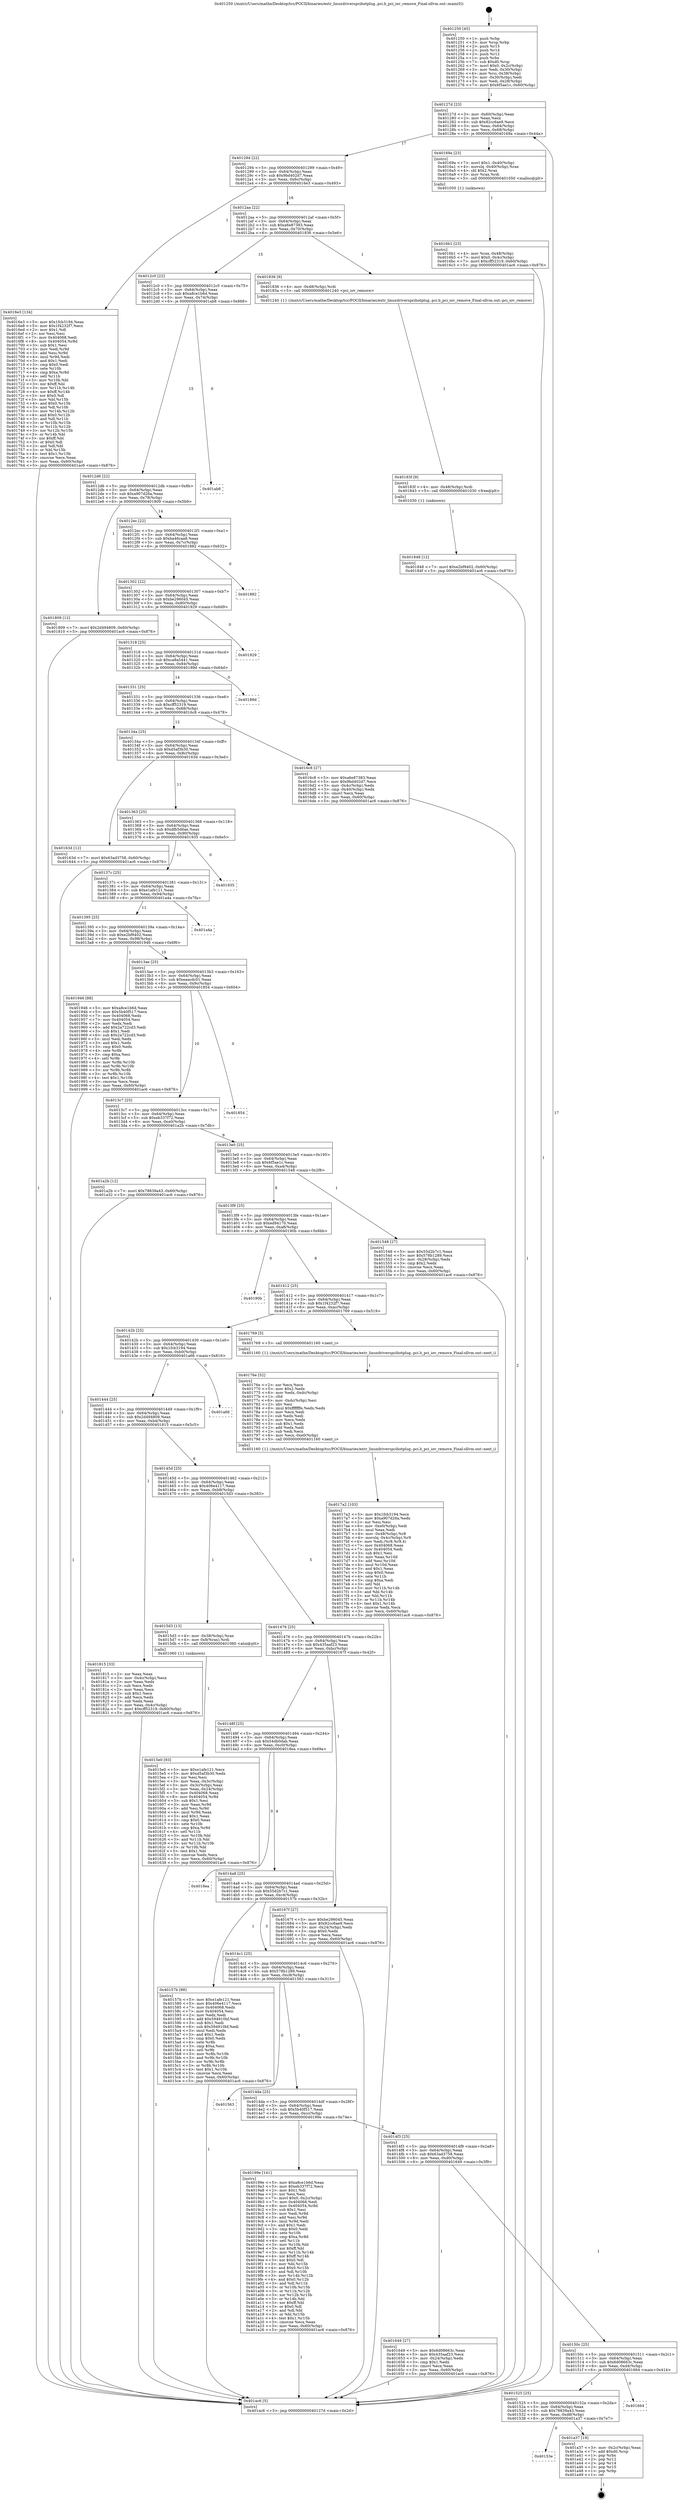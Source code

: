 digraph "0x401250" {
  label = "0x401250 (/mnt/c/Users/mathe/Desktop/tcc/POCII/binaries/extr_linuxdriverspcihotplug..pci.h_pci_iov_remove_Final-ollvm.out::main(0))"
  labelloc = "t"
  node[shape=record]

  Entry [label="",width=0.3,height=0.3,shape=circle,fillcolor=black,style=filled]
  "0x40127d" [label="{
     0x40127d [23]\l
     | [instrs]\l
     &nbsp;&nbsp;0x40127d \<+3\>: mov -0x60(%rbp),%eax\l
     &nbsp;&nbsp;0x401280 \<+2\>: mov %eax,%ecx\l
     &nbsp;&nbsp;0x401282 \<+6\>: sub $0x82cc6ae9,%ecx\l
     &nbsp;&nbsp;0x401288 \<+3\>: mov %eax,-0x64(%rbp)\l
     &nbsp;&nbsp;0x40128b \<+3\>: mov %ecx,-0x68(%rbp)\l
     &nbsp;&nbsp;0x40128e \<+6\>: je 000000000040169a \<main+0x44a\>\l
  }"]
  "0x40169a" [label="{
     0x40169a [23]\l
     | [instrs]\l
     &nbsp;&nbsp;0x40169a \<+7\>: movl $0x1,-0x40(%rbp)\l
     &nbsp;&nbsp;0x4016a1 \<+4\>: movslq -0x40(%rbp),%rax\l
     &nbsp;&nbsp;0x4016a5 \<+4\>: shl $0x2,%rax\l
     &nbsp;&nbsp;0x4016a9 \<+3\>: mov %rax,%rdi\l
     &nbsp;&nbsp;0x4016ac \<+5\>: call 0000000000401050 \<malloc@plt\>\l
     | [calls]\l
     &nbsp;&nbsp;0x401050 \{1\} (unknown)\l
  }"]
  "0x401294" [label="{
     0x401294 [22]\l
     | [instrs]\l
     &nbsp;&nbsp;0x401294 \<+5\>: jmp 0000000000401299 \<main+0x49\>\l
     &nbsp;&nbsp;0x401299 \<+3\>: mov -0x64(%rbp),%eax\l
     &nbsp;&nbsp;0x40129c \<+5\>: sub $0x9bd402d7,%eax\l
     &nbsp;&nbsp;0x4012a1 \<+3\>: mov %eax,-0x6c(%rbp)\l
     &nbsp;&nbsp;0x4012a4 \<+6\>: je 00000000004016e3 \<main+0x493\>\l
  }"]
  Exit [label="",width=0.3,height=0.3,shape=circle,fillcolor=black,style=filled,peripheries=2]
  "0x4016e3" [label="{
     0x4016e3 [134]\l
     | [instrs]\l
     &nbsp;&nbsp;0x4016e3 \<+5\>: mov $0x1fcb3194,%eax\l
     &nbsp;&nbsp;0x4016e8 \<+5\>: mov $0x1f4232f7,%ecx\l
     &nbsp;&nbsp;0x4016ed \<+2\>: mov $0x1,%dl\l
     &nbsp;&nbsp;0x4016ef \<+2\>: xor %esi,%esi\l
     &nbsp;&nbsp;0x4016f1 \<+7\>: mov 0x404068,%edi\l
     &nbsp;&nbsp;0x4016f8 \<+8\>: mov 0x404054,%r8d\l
     &nbsp;&nbsp;0x401700 \<+3\>: sub $0x1,%esi\l
     &nbsp;&nbsp;0x401703 \<+3\>: mov %edi,%r9d\l
     &nbsp;&nbsp;0x401706 \<+3\>: add %esi,%r9d\l
     &nbsp;&nbsp;0x401709 \<+4\>: imul %r9d,%edi\l
     &nbsp;&nbsp;0x40170d \<+3\>: and $0x1,%edi\l
     &nbsp;&nbsp;0x401710 \<+3\>: cmp $0x0,%edi\l
     &nbsp;&nbsp;0x401713 \<+4\>: sete %r10b\l
     &nbsp;&nbsp;0x401717 \<+4\>: cmp $0xa,%r8d\l
     &nbsp;&nbsp;0x40171b \<+4\>: setl %r11b\l
     &nbsp;&nbsp;0x40171f \<+3\>: mov %r10b,%bl\l
     &nbsp;&nbsp;0x401722 \<+3\>: xor $0xff,%bl\l
     &nbsp;&nbsp;0x401725 \<+3\>: mov %r11b,%r14b\l
     &nbsp;&nbsp;0x401728 \<+4\>: xor $0xff,%r14b\l
     &nbsp;&nbsp;0x40172c \<+3\>: xor $0x0,%dl\l
     &nbsp;&nbsp;0x40172f \<+3\>: mov %bl,%r15b\l
     &nbsp;&nbsp;0x401732 \<+4\>: and $0x0,%r15b\l
     &nbsp;&nbsp;0x401736 \<+3\>: and %dl,%r10b\l
     &nbsp;&nbsp;0x401739 \<+3\>: mov %r14b,%r12b\l
     &nbsp;&nbsp;0x40173c \<+4\>: and $0x0,%r12b\l
     &nbsp;&nbsp;0x401740 \<+3\>: and %dl,%r11b\l
     &nbsp;&nbsp;0x401743 \<+3\>: or %r10b,%r15b\l
     &nbsp;&nbsp;0x401746 \<+3\>: or %r11b,%r12b\l
     &nbsp;&nbsp;0x401749 \<+3\>: xor %r12b,%r15b\l
     &nbsp;&nbsp;0x40174c \<+3\>: or %r14b,%bl\l
     &nbsp;&nbsp;0x40174f \<+3\>: xor $0xff,%bl\l
     &nbsp;&nbsp;0x401752 \<+3\>: or $0x0,%dl\l
     &nbsp;&nbsp;0x401755 \<+2\>: and %dl,%bl\l
     &nbsp;&nbsp;0x401757 \<+3\>: or %bl,%r15b\l
     &nbsp;&nbsp;0x40175a \<+4\>: test $0x1,%r15b\l
     &nbsp;&nbsp;0x40175e \<+3\>: cmovne %ecx,%eax\l
     &nbsp;&nbsp;0x401761 \<+3\>: mov %eax,-0x60(%rbp)\l
     &nbsp;&nbsp;0x401764 \<+5\>: jmp 0000000000401ac6 \<main+0x876\>\l
  }"]
  "0x4012aa" [label="{
     0x4012aa [22]\l
     | [instrs]\l
     &nbsp;&nbsp;0x4012aa \<+5\>: jmp 00000000004012af \<main+0x5f\>\l
     &nbsp;&nbsp;0x4012af \<+3\>: mov -0x64(%rbp),%eax\l
     &nbsp;&nbsp;0x4012b2 \<+5\>: sub $0xa6e87383,%eax\l
     &nbsp;&nbsp;0x4012b7 \<+3\>: mov %eax,-0x70(%rbp)\l
     &nbsp;&nbsp;0x4012ba \<+6\>: je 0000000000401836 \<main+0x5e6\>\l
  }"]
  "0x40153e" [label="{
     0x40153e\l
  }", style=dashed]
  "0x401836" [label="{
     0x401836 [9]\l
     | [instrs]\l
     &nbsp;&nbsp;0x401836 \<+4\>: mov -0x48(%rbp),%rdi\l
     &nbsp;&nbsp;0x40183a \<+5\>: call 0000000000401240 \<pci_iov_remove\>\l
     | [calls]\l
     &nbsp;&nbsp;0x401240 \{1\} (/mnt/c/Users/mathe/Desktop/tcc/POCII/binaries/extr_linuxdriverspcihotplug..pci.h_pci_iov_remove_Final-ollvm.out::pci_iov_remove)\l
  }"]
  "0x4012c0" [label="{
     0x4012c0 [22]\l
     | [instrs]\l
     &nbsp;&nbsp;0x4012c0 \<+5\>: jmp 00000000004012c5 \<main+0x75\>\l
     &nbsp;&nbsp;0x4012c5 \<+3\>: mov -0x64(%rbp),%eax\l
     &nbsp;&nbsp;0x4012c8 \<+5\>: sub $0xa8ce1b6d,%eax\l
     &nbsp;&nbsp;0x4012cd \<+3\>: mov %eax,-0x74(%rbp)\l
     &nbsp;&nbsp;0x4012d0 \<+6\>: je 0000000000401ab8 \<main+0x868\>\l
  }"]
  "0x401a37" [label="{
     0x401a37 [19]\l
     | [instrs]\l
     &nbsp;&nbsp;0x401a37 \<+3\>: mov -0x2c(%rbp),%eax\l
     &nbsp;&nbsp;0x401a3a \<+7\>: add $0xd0,%rsp\l
     &nbsp;&nbsp;0x401a41 \<+1\>: pop %rbx\l
     &nbsp;&nbsp;0x401a42 \<+2\>: pop %r12\l
     &nbsp;&nbsp;0x401a44 \<+2\>: pop %r14\l
     &nbsp;&nbsp;0x401a46 \<+2\>: pop %r15\l
     &nbsp;&nbsp;0x401a48 \<+1\>: pop %rbp\l
     &nbsp;&nbsp;0x401a49 \<+1\>: ret\l
  }"]
  "0x401ab8" [label="{
     0x401ab8\l
  }", style=dashed]
  "0x4012d6" [label="{
     0x4012d6 [22]\l
     | [instrs]\l
     &nbsp;&nbsp;0x4012d6 \<+5\>: jmp 00000000004012db \<main+0x8b\>\l
     &nbsp;&nbsp;0x4012db \<+3\>: mov -0x64(%rbp),%eax\l
     &nbsp;&nbsp;0x4012de \<+5\>: sub $0xa907d26a,%eax\l
     &nbsp;&nbsp;0x4012e3 \<+3\>: mov %eax,-0x78(%rbp)\l
     &nbsp;&nbsp;0x4012e6 \<+6\>: je 0000000000401809 \<main+0x5b9\>\l
  }"]
  "0x401525" [label="{
     0x401525 [25]\l
     | [instrs]\l
     &nbsp;&nbsp;0x401525 \<+5\>: jmp 000000000040152a \<main+0x2da\>\l
     &nbsp;&nbsp;0x40152a \<+3\>: mov -0x64(%rbp),%eax\l
     &nbsp;&nbsp;0x40152d \<+5\>: sub $0x78839a43,%eax\l
     &nbsp;&nbsp;0x401532 \<+6\>: mov %eax,-0xd8(%rbp)\l
     &nbsp;&nbsp;0x401538 \<+6\>: je 0000000000401a37 \<main+0x7e7\>\l
  }"]
  "0x401809" [label="{
     0x401809 [12]\l
     | [instrs]\l
     &nbsp;&nbsp;0x401809 \<+7\>: movl $0x2d494809,-0x60(%rbp)\l
     &nbsp;&nbsp;0x401810 \<+5\>: jmp 0000000000401ac6 \<main+0x876\>\l
  }"]
  "0x4012ec" [label="{
     0x4012ec [22]\l
     | [instrs]\l
     &nbsp;&nbsp;0x4012ec \<+5\>: jmp 00000000004012f1 \<main+0xa1\>\l
     &nbsp;&nbsp;0x4012f1 \<+3\>: mov -0x64(%rbp),%eax\l
     &nbsp;&nbsp;0x4012f4 \<+5\>: sub $0xba46caa8,%eax\l
     &nbsp;&nbsp;0x4012f9 \<+3\>: mov %eax,-0x7c(%rbp)\l
     &nbsp;&nbsp;0x4012fc \<+6\>: je 0000000000401882 \<main+0x632\>\l
  }"]
  "0x401664" [label="{
     0x401664\l
  }", style=dashed]
  "0x401882" [label="{
     0x401882\l
  }", style=dashed]
  "0x401302" [label="{
     0x401302 [22]\l
     | [instrs]\l
     &nbsp;&nbsp;0x401302 \<+5\>: jmp 0000000000401307 \<main+0xb7\>\l
     &nbsp;&nbsp;0x401307 \<+3\>: mov -0x64(%rbp),%eax\l
     &nbsp;&nbsp;0x40130a \<+5\>: sub $0xbe296045,%eax\l
     &nbsp;&nbsp;0x40130f \<+3\>: mov %eax,-0x80(%rbp)\l
     &nbsp;&nbsp;0x401312 \<+6\>: je 0000000000401929 \<main+0x6d9\>\l
  }"]
  "0x401848" [label="{
     0x401848 [12]\l
     | [instrs]\l
     &nbsp;&nbsp;0x401848 \<+7\>: movl $0xe2bf9402,-0x60(%rbp)\l
     &nbsp;&nbsp;0x40184f \<+5\>: jmp 0000000000401ac6 \<main+0x876\>\l
  }"]
  "0x401929" [label="{
     0x401929\l
  }", style=dashed]
  "0x401318" [label="{
     0x401318 [25]\l
     | [instrs]\l
     &nbsp;&nbsp;0x401318 \<+5\>: jmp 000000000040131d \<main+0xcd\>\l
     &nbsp;&nbsp;0x40131d \<+3\>: mov -0x64(%rbp),%eax\l
     &nbsp;&nbsp;0x401320 \<+5\>: sub $0xca8a5441,%eax\l
     &nbsp;&nbsp;0x401325 \<+6\>: mov %eax,-0x84(%rbp)\l
     &nbsp;&nbsp;0x40132b \<+6\>: je 000000000040189d \<main+0x64d\>\l
  }"]
  "0x40183f" [label="{
     0x40183f [9]\l
     | [instrs]\l
     &nbsp;&nbsp;0x40183f \<+4\>: mov -0x48(%rbp),%rdi\l
     &nbsp;&nbsp;0x401843 \<+5\>: call 0000000000401030 \<free@plt\>\l
     | [calls]\l
     &nbsp;&nbsp;0x401030 \{1\} (unknown)\l
  }"]
  "0x40189d" [label="{
     0x40189d\l
  }", style=dashed]
  "0x401331" [label="{
     0x401331 [25]\l
     | [instrs]\l
     &nbsp;&nbsp;0x401331 \<+5\>: jmp 0000000000401336 \<main+0xe6\>\l
     &nbsp;&nbsp;0x401336 \<+3\>: mov -0x64(%rbp),%eax\l
     &nbsp;&nbsp;0x401339 \<+5\>: sub $0xcff52319,%eax\l
     &nbsp;&nbsp;0x40133e \<+6\>: mov %eax,-0x88(%rbp)\l
     &nbsp;&nbsp;0x401344 \<+6\>: je 00000000004016c8 \<main+0x478\>\l
  }"]
  "0x4017a2" [label="{
     0x4017a2 [103]\l
     | [instrs]\l
     &nbsp;&nbsp;0x4017a2 \<+5\>: mov $0x1fcb3194,%ecx\l
     &nbsp;&nbsp;0x4017a7 \<+5\>: mov $0xa907d26a,%edx\l
     &nbsp;&nbsp;0x4017ac \<+2\>: xor %esi,%esi\l
     &nbsp;&nbsp;0x4017ae \<+6\>: mov -0xe0(%rbp),%edi\l
     &nbsp;&nbsp;0x4017b4 \<+3\>: imul %eax,%edi\l
     &nbsp;&nbsp;0x4017b7 \<+4\>: mov -0x48(%rbp),%r8\l
     &nbsp;&nbsp;0x4017bb \<+4\>: movslq -0x4c(%rbp),%r9\l
     &nbsp;&nbsp;0x4017bf \<+4\>: mov %edi,(%r8,%r9,4)\l
     &nbsp;&nbsp;0x4017c3 \<+7\>: mov 0x404068,%eax\l
     &nbsp;&nbsp;0x4017ca \<+7\>: mov 0x404054,%edi\l
     &nbsp;&nbsp;0x4017d1 \<+3\>: sub $0x1,%esi\l
     &nbsp;&nbsp;0x4017d4 \<+3\>: mov %eax,%r10d\l
     &nbsp;&nbsp;0x4017d7 \<+3\>: add %esi,%r10d\l
     &nbsp;&nbsp;0x4017da \<+4\>: imul %r10d,%eax\l
     &nbsp;&nbsp;0x4017de \<+3\>: and $0x1,%eax\l
     &nbsp;&nbsp;0x4017e1 \<+3\>: cmp $0x0,%eax\l
     &nbsp;&nbsp;0x4017e4 \<+4\>: sete %r11b\l
     &nbsp;&nbsp;0x4017e8 \<+3\>: cmp $0xa,%edi\l
     &nbsp;&nbsp;0x4017eb \<+3\>: setl %bl\l
     &nbsp;&nbsp;0x4017ee \<+3\>: mov %r11b,%r14b\l
     &nbsp;&nbsp;0x4017f1 \<+3\>: and %bl,%r14b\l
     &nbsp;&nbsp;0x4017f4 \<+3\>: xor %bl,%r11b\l
     &nbsp;&nbsp;0x4017f7 \<+3\>: or %r11b,%r14b\l
     &nbsp;&nbsp;0x4017fa \<+4\>: test $0x1,%r14b\l
     &nbsp;&nbsp;0x4017fe \<+3\>: cmovne %edx,%ecx\l
     &nbsp;&nbsp;0x401801 \<+3\>: mov %ecx,-0x60(%rbp)\l
     &nbsp;&nbsp;0x401804 \<+5\>: jmp 0000000000401ac6 \<main+0x876\>\l
  }"]
  "0x4016c8" [label="{
     0x4016c8 [27]\l
     | [instrs]\l
     &nbsp;&nbsp;0x4016c8 \<+5\>: mov $0xa6e87383,%eax\l
     &nbsp;&nbsp;0x4016cd \<+5\>: mov $0x9bd402d7,%ecx\l
     &nbsp;&nbsp;0x4016d2 \<+3\>: mov -0x4c(%rbp),%edx\l
     &nbsp;&nbsp;0x4016d5 \<+3\>: cmp -0x40(%rbp),%edx\l
     &nbsp;&nbsp;0x4016d8 \<+3\>: cmovl %ecx,%eax\l
     &nbsp;&nbsp;0x4016db \<+3\>: mov %eax,-0x60(%rbp)\l
     &nbsp;&nbsp;0x4016de \<+5\>: jmp 0000000000401ac6 \<main+0x876\>\l
  }"]
  "0x40134a" [label="{
     0x40134a [25]\l
     | [instrs]\l
     &nbsp;&nbsp;0x40134a \<+5\>: jmp 000000000040134f \<main+0xff\>\l
     &nbsp;&nbsp;0x40134f \<+3\>: mov -0x64(%rbp),%eax\l
     &nbsp;&nbsp;0x401352 \<+5\>: sub $0xd5af3b30,%eax\l
     &nbsp;&nbsp;0x401357 \<+6\>: mov %eax,-0x8c(%rbp)\l
     &nbsp;&nbsp;0x40135d \<+6\>: je 000000000040163d \<main+0x3ed\>\l
  }"]
  "0x40176e" [label="{
     0x40176e [52]\l
     | [instrs]\l
     &nbsp;&nbsp;0x40176e \<+2\>: xor %ecx,%ecx\l
     &nbsp;&nbsp;0x401770 \<+5\>: mov $0x2,%edx\l
     &nbsp;&nbsp;0x401775 \<+6\>: mov %edx,-0xdc(%rbp)\l
     &nbsp;&nbsp;0x40177b \<+1\>: cltd\l
     &nbsp;&nbsp;0x40177c \<+6\>: mov -0xdc(%rbp),%esi\l
     &nbsp;&nbsp;0x401782 \<+2\>: idiv %esi\l
     &nbsp;&nbsp;0x401784 \<+6\>: imul $0xfffffffe,%edx,%edx\l
     &nbsp;&nbsp;0x40178a \<+2\>: mov %ecx,%edi\l
     &nbsp;&nbsp;0x40178c \<+2\>: sub %edx,%edi\l
     &nbsp;&nbsp;0x40178e \<+2\>: mov %ecx,%edx\l
     &nbsp;&nbsp;0x401790 \<+3\>: sub $0x1,%edx\l
     &nbsp;&nbsp;0x401793 \<+2\>: add %edx,%edi\l
     &nbsp;&nbsp;0x401795 \<+2\>: sub %edi,%ecx\l
     &nbsp;&nbsp;0x401797 \<+6\>: mov %ecx,-0xe0(%rbp)\l
     &nbsp;&nbsp;0x40179d \<+5\>: call 0000000000401160 \<next_i\>\l
     | [calls]\l
     &nbsp;&nbsp;0x401160 \{1\} (/mnt/c/Users/mathe/Desktop/tcc/POCII/binaries/extr_linuxdriverspcihotplug..pci.h_pci_iov_remove_Final-ollvm.out::next_i)\l
  }"]
  "0x40163d" [label="{
     0x40163d [12]\l
     | [instrs]\l
     &nbsp;&nbsp;0x40163d \<+7\>: movl $0x63ad3758,-0x60(%rbp)\l
     &nbsp;&nbsp;0x401644 \<+5\>: jmp 0000000000401ac6 \<main+0x876\>\l
  }"]
  "0x401363" [label="{
     0x401363 [25]\l
     | [instrs]\l
     &nbsp;&nbsp;0x401363 \<+5\>: jmp 0000000000401368 \<main+0x118\>\l
     &nbsp;&nbsp;0x401368 \<+3\>: mov -0x64(%rbp),%eax\l
     &nbsp;&nbsp;0x40136b \<+5\>: sub $0xdfb5d6ae,%eax\l
     &nbsp;&nbsp;0x401370 \<+6\>: mov %eax,-0x90(%rbp)\l
     &nbsp;&nbsp;0x401376 \<+6\>: je 0000000000401935 \<main+0x6e5\>\l
  }"]
  "0x4016b1" [label="{
     0x4016b1 [23]\l
     | [instrs]\l
     &nbsp;&nbsp;0x4016b1 \<+4\>: mov %rax,-0x48(%rbp)\l
     &nbsp;&nbsp;0x4016b5 \<+7\>: movl $0x0,-0x4c(%rbp)\l
     &nbsp;&nbsp;0x4016bc \<+7\>: movl $0xcff52319,-0x60(%rbp)\l
     &nbsp;&nbsp;0x4016c3 \<+5\>: jmp 0000000000401ac6 \<main+0x876\>\l
  }"]
  "0x401935" [label="{
     0x401935\l
  }", style=dashed]
  "0x40137c" [label="{
     0x40137c [25]\l
     | [instrs]\l
     &nbsp;&nbsp;0x40137c \<+5\>: jmp 0000000000401381 \<main+0x131\>\l
     &nbsp;&nbsp;0x401381 \<+3\>: mov -0x64(%rbp),%eax\l
     &nbsp;&nbsp;0x401384 \<+5\>: sub $0xe1afe121,%eax\l
     &nbsp;&nbsp;0x401389 \<+6\>: mov %eax,-0x94(%rbp)\l
     &nbsp;&nbsp;0x40138f \<+6\>: je 0000000000401a4a \<main+0x7fa\>\l
  }"]
  "0x40150c" [label="{
     0x40150c [25]\l
     | [instrs]\l
     &nbsp;&nbsp;0x40150c \<+5\>: jmp 0000000000401511 \<main+0x2c1\>\l
     &nbsp;&nbsp;0x401511 \<+3\>: mov -0x64(%rbp),%eax\l
     &nbsp;&nbsp;0x401514 \<+5\>: sub $0x6d08663c,%eax\l
     &nbsp;&nbsp;0x401519 \<+6\>: mov %eax,-0xd4(%rbp)\l
     &nbsp;&nbsp;0x40151f \<+6\>: je 0000000000401664 \<main+0x414\>\l
  }"]
  "0x401a4a" [label="{
     0x401a4a\l
  }", style=dashed]
  "0x401395" [label="{
     0x401395 [25]\l
     | [instrs]\l
     &nbsp;&nbsp;0x401395 \<+5\>: jmp 000000000040139a \<main+0x14a\>\l
     &nbsp;&nbsp;0x40139a \<+3\>: mov -0x64(%rbp),%eax\l
     &nbsp;&nbsp;0x40139d \<+5\>: sub $0xe2bf9402,%eax\l
     &nbsp;&nbsp;0x4013a2 \<+6\>: mov %eax,-0x98(%rbp)\l
     &nbsp;&nbsp;0x4013a8 \<+6\>: je 0000000000401946 \<main+0x6f6\>\l
  }"]
  "0x401649" [label="{
     0x401649 [27]\l
     | [instrs]\l
     &nbsp;&nbsp;0x401649 \<+5\>: mov $0x6d08663c,%eax\l
     &nbsp;&nbsp;0x40164e \<+5\>: mov $0x435aaf23,%ecx\l
     &nbsp;&nbsp;0x401653 \<+3\>: mov -0x24(%rbp),%edx\l
     &nbsp;&nbsp;0x401656 \<+3\>: cmp $0x1,%edx\l
     &nbsp;&nbsp;0x401659 \<+3\>: cmovl %ecx,%eax\l
     &nbsp;&nbsp;0x40165c \<+3\>: mov %eax,-0x60(%rbp)\l
     &nbsp;&nbsp;0x40165f \<+5\>: jmp 0000000000401ac6 \<main+0x876\>\l
  }"]
  "0x401946" [label="{
     0x401946 [88]\l
     | [instrs]\l
     &nbsp;&nbsp;0x401946 \<+5\>: mov $0xa8ce1b6d,%eax\l
     &nbsp;&nbsp;0x40194b \<+5\>: mov $0x5b40f517,%ecx\l
     &nbsp;&nbsp;0x401950 \<+7\>: mov 0x404068,%edx\l
     &nbsp;&nbsp;0x401957 \<+7\>: mov 0x404054,%esi\l
     &nbsp;&nbsp;0x40195e \<+2\>: mov %edx,%edi\l
     &nbsp;&nbsp;0x401960 \<+6\>: add $0x2a722cd3,%edi\l
     &nbsp;&nbsp;0x401966 \<+3\>: sub $0x1,%edi\l
     &nbsp;&nbsp;0x401969 \<+6\>: sub $0x2a722cd3,%edi\l
     &nbsp;&nbsp;0x40196f \<+3\>: imul %edi,%edx\l
     &nbsp;&nbsp;0x401972 \<+3\>: and $0x1,%edx\l
     &nbsp;&nbsp;0x401975 \<+3\>: cmp $0x0,%edx\l
     &nbsp;&nbsp;0x401978 \<+4\>: sete %r8b\l
     &nbsp;&nbsp;0x40197c \<+3\>: cmp $0xa,%esi\l
     &nbsp;&nbsp;0x40197f \<+4\>: setl %r9b\l
     &nbsp;&nbsp;0x401983 \<+3\>: mov %r8b,%r10b\l
     &nbsp;&nbsp;0x401986 \<+3\>: and %r9b,%r10b\l
     &nbsp;&nbsp;0x401989 \<+3\>: xor %r9b,%r8b\l
     &nbsp;&nbsp;0x40198c \<+3\>: or %r8b,%r10b\l
     &nbsp;&nbsp;0x40198f \<+4\>: test $0x1,%r10b\l
     &nbsp;&nbsp;0x401993 \<+3\>: cmovne %ecx,%eax\l
     &nbsp;&nbsp;0x401996 \<+3\>: mov %eax,-0x60(%rbp)\l
     &nbsp;&nbsp;0x401999 \<+5\>: jmp 0000000000401ac6 \<main+0x876\>\l
  }"]
  "0x4013ae" [label="{
     0x4013ae [25]\l
     | [instrs]\l
     &nbsp;&nbsp;0x4013ae \<+5\>: jmp 00000000004013b3 \<main+0x163\>\l
     &nbsp;&nbsp;0x4013b3 \<+3\>: mov -0x64(%rbp),%eax\l
     &nbsp;&nbsp;0x4013b6 \<+5\>: sub $0xeaacdc01,%eax\l
     &nbsp;&nbsp;0x4013bb \<+6\>: mov %eax,-0x9c(%rbp)\l
     &nbsp;&nbsp;0x4013c1 \<+6\>: je 0000000000401854 \<main+0x604\>\l
  }"]
  "0x4014f3" [label="{
     0x4014f3 [25]\l
     | [instrs]\l
     &nbsp;&nbsp;0x4014f3 \<+5\>: jmp 00000000004014f8 \<main+0x2a8\>\l
     &nbsp;&nbsp;0x4014f8 \<+3\>: mov -0x64(%rbp),%eax\l
     &nbsp;&nbsp;0x4014fb \<+5\>: sub $0x63ad3758,%eax\l
     &nbsp;&nbsp;0x401500 \<+6\>: mov %eax,-0xd0(%rbp)\l
     &nbsp;&nbsp;0x401506 \<+6\>: je 0000000000401649 \<main+0x3f9\>\l
  }"]
  "0x401854" [label="{
     0x401854\l
  }", style=dashed]
  "0x4013c7" [label="{
     0x4013c7 [25]\l
     | [instrs]\l
     &nbsp;&nbsp;0x4013c7 \<+5\>: jmp 00000000004013cc \<main+0x17c\>\l
     &nbsp;&nbsp;0x4013cc \<+3\>: mov -0x64(%rbp),%eax\l
     &nbsp;&nbsp;0x4013cf \<+5\>: sub $0xeb337f72,%eax\l
     &nbsp;&nbsp;0x4013d4 \<+6\>: mov %eax,-0xa0(%rbp)\l
     &nbsp;&nbsp;0x4013da \<+6\>: je 0000000000401a2b \<main+0x7db\>\l
  }"]
  "0x40199e" [label="{
     0x40199e [141]\l
     | [instrs]\l
     &nbsp;&nbsp;0x40199e \<+5\>: mov $0xa8ce1b6d,%eax\l
     &nbsp;&nbsp;0x4019a3 \<+5\>: mov $0xeb337f72,%ecx\l
     &nbsp;&nbsp;0x4019a8 \<+2\>: mov $0x1,%dl\l
     &nbsp;&nbsp;0x4019aa \<+2\>: xor %esi,%esi\l
     &nbsp;&nbsp;0x4019ac \<+7\>: movl $0x0,-0x2c(%rbp)\l
     &nbsp;&nbsp;0x4019b3 \<+7\>: mov 0x404068,%edi\l
     &nbsp;&nbsp;0x4019ba \<+8\>: mov 0x404054,%r8d\l
     &nbsp;&nbsp;0x4019c2 \<+3\>: sub $0x1,%esi\l
     &nbsp;&nbsp;0x4019c5 \<+3\>: mov %edi,%r9d\l
     &nbsp;&nbsp;0x4019c8 \<+3\>: add %esi,%r9d\l
     &nbsp;&nbsp;0x4019cb \<+4\>: imul %r9d,%edi\l
     &nbsp;&nbsp;0x4019cf \<+3\>: and $0x1,%edi\l
     &nbsp;&nbsp;0x4019d2 \<+3\>: cmp $0x0,%edi\l
     &nbsp;&nbsp;0x4019d5 \<+4\>: sete %r10b\l
     &nbsp;&nbsp;0x4019d9 \<+4\>: cmp $0xa,%r8d\l
     &nbsp;&nbsp;0x4019dd \<+4\>: setl %r11b\l
     &nbsp;&nbsp;0x4019e1 \<+3\>: mov %r10b,%bl\l
     &nbsp;&nbsp;0x4019e4 \<+3\>: xor $0xff,%bl\l
     &nbsp;&nbsp;0x4019e7 \<+3\>: mov %r11b,%r14b\l
     &nbsp;&nbsp;0x4019ea \<+4\>: xor $0xff,%r14b\l
     &nbsp;&nbsp;0x4019ee \<+3\>: xor $0x0,%dl\l
     &nbsp;&nbsp;0x4019f1 \<+3\>: mov %bl,%r15b\l
     &nbsp;&nbsp;0x4019f4 \<+4\>: and $0x0,%r15b\l
     &nbsp;&nbsp;0x4019f8 \<+3\>: and %dl,%r10b\l
     &nbsp;&nbsp;0x4019fb \<+3\>: mov %r14b,%r12b\l
     &nbsp;&nbsp;0x4019fe \<+4\>: and $0x0,%r12b\l
     &nbsp;&nbsp;0x401a02 \<+3\>: and %dl,%r11b\l
     &nbsp;&nbsp;0x401a05 \<+3\>: or %r10b,%r15b\l
     &nbsp;&nbsp;0x401a08 \<+3\>: or %r11b,%r12b\l
     &nbsp;&nbsp;0x401a0b \<+3\>: xor %r12b,%r15b\l
     &nbsp;&nbsp;0x401a0e \<+3\>: or %r14b,%bl\l
     &nbsp;&nbsp;0x401a11 \<+3\>: xor $0xff,%bl\l
     &nbsp;&nbsp;0x401a14 \<+3\>: or $0x0,%dl\l
     &nbsp;&nbsp;0x401a17 \<+2\>: and %dl,%bl\l
     &nbsp;&nbsp;0x401a19 \<+3\>: or %bl,%r15b\l
     &nbsp;&nbsp;0x401a1c \<+4\>: test $0x1,%r15b\l
     &nbsp;&nbsp;0x401a20 \<+3\>: cmovne %ecx,%eax\l
     &nbsp;&nbsp;0x401a23 \<+3\>: mov %eax,-0x60(%rbp)\l
     &nbsp;&nbsp;0x401a26 \<+5\>: jmp 0000000000401ac6 \<main+0x876\>\l
  }"]
  "0x401a2b" [label="{
     0x401a2b [12]\l
     | [instrs]\l
     &nbsp;&nbsp;0x401a2b \<+7\>: movl $0x78839a43,-0x60(%rbp)\l
     &nbsp;&nbsp;0x401a32 \<+5\>: jmp 0000000000401ac6 \<main+0x876\>\l
  }"]
  "0x4013e0" [label="{
     0x4013e0 [25]\l
     | [instrs]\l
     &nbsp;&nbsp;0x4013e0 \<+5\>: jmp 00000000004013e5 \<main+0x195\>\l
     &nbsp;&nbsp;0x4013e5 \<+3\>: mov -0x64(%rbp),%eax\l
     &nbsp;&nbsp;0x4013e8 \<+5\>: sub $0x6f5ae1c,%eax\l
     &nbsp;&nbsp;0x4013ed \<+6\>: mov %eax,-0xa4(%rbp)\l
     &nbsp;&nbsp;0x4013f3 \<+6\>: je 0000000000401548 \<main+0x2f8\>\l
  }"]
  "0x4014da" [label="{
     0x4014da [25]\l
     | [instrs]\l
     &nbsp;&nbsp;0x4014da \<+5\>: jmp 00000000004014df \<main+0x28f\>\l
     &nbsp;&nbsp;0x4014df \<+3\>: mov -0x64(%rbp),%eax\l
     &nbsp;&nbsp;0x4014e2 \<+5\>: sub $0x5b40f517,%eax\l
     &nbsp;&nbsp;0x4014e7 \<+6\>: mov %eax,-0xcc(%rbp)\l
     &nbsp;&nbsp;0x4014ed \<+6\>: je 000000000040199e \<main+0x74e\>\l
  }"]
  "0x401548" [label="{
     0x401548 [27]\l
     | [instrs]\l
     &nbsp;&nbsp;0x401548 \<+5\>: mov $0x55d2b7c1,%eax\l
     &nbsp;&nbsp;0x40154d \<+5\>: mov $0x578b1289,%ecx\l
     &nbsp;&nbsp;0x401552 \<+3\>: mov -0x28(%rbp),%edx\l
     &nbsp;&nbsp;0x401555 \<+3\>: cmp $0x2,%edx\l
     &nbsp;&nbsp;0x401558 \<+3\>: cmovne %ecx,%eax\l
     &nbsp;&nbsp;0x40155b \<+3\>: mov %eax,-0x60(%rbp)\l
     &nbsp;&nbsp;0x40155e \<+5\>: jmp 0000000000401ac6 \<main+0x876\>\l
  }"]
  "0x4013f9" [label="{
     0x4013f9 [25]\l
     | [instrs]\l
     &nbsp;&nbsp;0x4013f9 \<+5\>: jmp 00000000004013fe \<main+0x1ae\>\l
     &nbsp;&nbsp;0x4013fe \<+3\>: mov -0x64(%rbp),%eax\l
     &nbsp;&nbsp;0x401401 \<+5\>: sub $0xed94170,%eax\l
     &nbsp;&nbsp;0x401406 \<+6\>: mov %eax,-0xa8(%rbp)\l
     &nbsp;&nbsp;0x40140c \<+6\>: je 000000000040190b \<main+0x6bb\>\l
  }"]
  "0x401ac6" [label="{
     0x401ac6 [5]\l
     | [instrs]\l
     &nbsp;&nbsp;0x401ac6 \<+5\>: jmp 000000000040127d \<main+0x2d\>\l
  }"]
  "0x401250" [label="{
     0x401250 [45]\l
     | [instrs]\l
     &nbsp;&nbsp;0x401250 \<+1\>: push %rbp\l
     &nbsp;&nbsp;0x401251 \<+3\>: mov %rsp,%rbp\l
     &nbsp;&nbsp;0x401254 \<+2\>: push %r15\l
     &nbsp;&nbsp;0x401256 \<+2\>: push %r14\l
     &nbsp;&nbsp;0x401258 \<+2\>: push %r12\l
     &nbsp;&nbsp;0x40125a \<+1\>: push %rbx\l
     &nbsp;&nbsp;0x40125b \<+7\>: sub $0xd0,%rsp\l
     &nbsp;&nbsp;0x401262 \<+7\>: movl $0x0,-0x2c(%rbp)\l
     &nbsp;&nbsp;0x401269 \<+3\>: mov %edi,-0x30(%rbp)\l
     &nbsp;&nbsp;0x40126c \<+4\>: mov %rsi,-0x38(%rbp)\l
     &nbsp;&nbsp;0x401270 \<+3\>: mov -0x30(%rbp),%edi\l
     &nbsp;&nbsp;0x401273 \<+3\>: mov %edi,-0x28(%rbp)\l
     &nbsp;&nbsp;0x401276 \<+7\>: movl $0x6f5ae1c,-0x60(%rbp)\l
  }"]
  "0x401563" [label="{
     0x401563\l
  }", style=dashed]
  "0x40190b" [label="{
     0x40190b\l
  }", style=dashed]
  "0x401412" [label="{
     0x401412 [25]\l
     | [instrs]\l
     &nbsp;&nbsp;0x401412 \<+5\>: jmp 0000000000401417 \<main+0x1c7\>\l
     &nbsp;&nbsp;0x401417 \<+3\>: mov -0x64(%rbp),%eax\l
     &nbsp;&nbsp;0x40141a \<+5\>: sub $0x1f4232f7,%eax\l
     &nbsp;&nbsp;0x40141f \<+6\>: mov %eax,-0xac(%rbp)\l
     &nbsp;&nbsp;0x401425 \<+6\>: je 0000000000401769 \<main+0x519\>\l
  }"]
  "0x4015e0" [label="{
     0x4015e0 [93]\l
     | [instrs]\l
     &nbsp;&nbsp;0x4015e0 \<+5\>: mov $0xe1afe121,%ecx\l
     &nbsp;&nbsp;0x4015e5 \<+5\>: mov $0xd5af3b30,%edx\l
     &nbsp;&nbsp;0x4015ea \<+2\>: xor %esi,%esi\l
     &nbsp;&nbsp;0x4015ec \<+3\>: mov %eax,-0x3c(%rbp)\l
     &nbsp;&nbsp;0x4015ef \<+3\>: mov -0x3c(%rbp),%eax\l
     &nbsp;&nbsp;0x4015f2 \<+3\>: mov %eax,-0x24(%rbp)\l
     &nbsp;&nbsp;0x4015f5 \<+7\>: mov 0x404068,%eax\l
     &nbsp;&nbsp;0x4015fc \<+8\>: mov 0x404054,%r8d\l
     &nbsp;&nbsp;0x401604 \<+3\>: sub $0x1,%esi\l
     &nbsp;&nbsp;0x401607 \<+3\>: mov %eax,%r9d\l
     &nbsp;&nbsp;0x40160a \<+3\>: add %esi,%r9d\l
     &nbsp;&nbsp;0x40160d \<+4\>: imul %r9d,%eax\l
     &nbsp;&nbsp;0x401611 \<+3\>: and $0x1,%eax\l
     &nbsp;&nbsp;0x401614 \<+3\>: cmp $0x0,%eax\l
     &nbsp;&nbsp;0x401617 \<+4\>: sete %r10b\l
     &nbsp;&nbsp;0x40161b \<+4\>: cmp $0xa,%r8d\l
     &nbsp;&nbsp;0x40161f \<+4\>: setl %r11b\l
     &nbsp;&nbsp;0x401623 \<+3\>: mov %r10b,%bl\l
     &nbsp;&nbsp;0x401626 \<+3\>: and %r11b,%bl\l
     &nbsp;&nbsp;0x401629 \<+3\>: xor %r11b,%r10b\l
     &nbsp;&nbsp;0x40162c \<+3\>: or %r10b,%bl\l
     &nbsp;&nbsp;0x40162f \<+3\>: test $0x1,%bl\l
     &nbsp;&nbsp;0x401632 \<+3\>: cmovne %edx,%ecx\l
     &nbsp;&nbsp;0x401635 \<+3\>: mov %ecx,-0x60(%rbp)\l
     &nbsp;&nbsp;0x401638 \<+5\>: jmp 0000000000401ac6 \<main+0x876\>\l
  }"]
  "0x401769" [label="{
     0x401769 [5]\l
     | [instrs]\l
     &nbsp;&nbsp;0x401769 \<+5\>: call 0000000000401160 \<next_i\>\l
     | [calls]\l
     &nbsp;&nbsp;0x401160 \{1\} (/mnt/c/Users/mathe/Desktop/tcc/POCII/binaries/extr_linuxdriverspcihotplug..pci.h_pci_iov_remove_Final-ollvm.out::next_i)\l
  }"]
  "0x40142b" [label="{
     0x40142b [25]\l
     | [instrs]\l
     &nbsp;&nbsp;0x40142b \<+5\>: jmp 0000000000401430 \<main+0x1e0\>\l
     &nbsp;&nbsp;0x401430 \<+3\>: mov -0x64(%rbp),%eax\l
     &nbsp;&nbsp;0x401433 \<+5\>: sub $0x1fcb3194,%eax\l
     &nbsp;&nbsp;0x401438 \<+6\>: mov %eax,-0xb0(%rbp)\l
     &nbsp;&nbsp;0x40143e \<+6\>: je 0000000000401a66 \<main+0x816\>\l
  }"]
  "0x4014c1" [label="{
     0x4014c1 [25]\l
     | [instrs]\l
     &nbsp;&nbsp;0x4014c1 \<+5\>: jmp 00000000004014c6 \<main+0x276\>\l
     &nbsp;&nbsp;0x4014c6 \<+3\>: mov -0x64(%rbp),%eax\l
     &nbsp;&nbsp;0x4014c9 \<+5\>: sub $0x578b1289,%eax\l
     &nbsp;&nbsp;0x4014ce \<+6\>: mov %eax,-0xc8(%rbp)\l
     &nbsp;&nbsp;0x4014d4 \<+6\>: je 0000000000401563 \<main+0x313\>\l
  }"]
  "0x401a66" [label="{
     0x401a66\l
  }", style=dashed]
  "0x401444" [label="{
     0x401444 [25]\l
     | [instrs]\l
     &nbsp;&nbsp;0x401444 \<+5\>: jmp 0000000000401449 \<main+0x1f9\>\l
     &nbsp;&nbsp;0x401449 \<+3\>: mov -0x64(%rbp),%eax\l
     &nbsp;&nbsp;0x40144c \<+5\>: sub $0x2d494809,%eax\l
     &nbsp;&nbsp;0x401451 \<+6\>: mov %eax,-0xb4(%rbp)\l
     &nbsp;&nbsp;0x401457 \<+6\>: je 0000000000401815 \<main+0x5c5\>\l
  }"]
  "0x40157b" [label="{
     0x40157b [88]\l
     | [instrs]\l
     &nbsp;&nbsp;0x40157b \<+5\>: mov $0xe1afe121,%eax\l
     &nbsp;&nbsp;0x401580 \<+5\>: mov $0x406e4117,%ecx\l
     &nbsp;&nbsp;0x401585 \<+7\>: mov 0x404068,%edx\l
     &nbsp;&nbsp;0x40158c \<+7\>: mov 0x404054,%esi\l
     &nbsp;&nbsp;0x401593 \<+2\>: mov %edx,%edi\l
     &nbsp;&nbsp;0x401595 \<+6\>: add $0x594910bf,%edi\l
     &nbsp;&nbsp;0x40159b \<+3\>: sub $0x1,%edi\l
     &nbsp;&nbsp;0x40159e \<+6\>: sub $0x594910bf,%edi\l
     &nbsp;&nbsp;0x4015a4 \<+3\>: imul %edi,%edx\l
     &nbsp;&nbsp;0x4015a7 \<+3\>: and $0x1,%edx\l
     &nbsp;&nbsp;0x4015aa \<+3\>: cmp $0x0,%edx\l
     &nbsp;&nbsp;0x4015ad \<+4\>: sete %r8b\l
     &nbsp;&nbsp;0x4015b1 \<+3\>: cmp $0xa,%esi\l
     &nbsp;&nbsp;0x4015b4 \<+4\>: setl %r9b\l
     &nbsp;&nbsp;0x4015b8 \<+3\>: mov %r8b,%r10b\l
     &nbsp;&nbsp;0x4015bb \<+3\>: and %r9b,%r10b\l
     &nbsp;&nbsp;0x4015be \<+3\>: xor %r9b,%r8b\l
     &nbsp;&nbsp;0x4015c1 \<+3\>: or %r8b,%r10b\l
     &nbsp;&nbsp;0x4015c4 \<+4\>: test $0x1,%r10b\l
     &nbsp;&nbsp;0x4015c8 \<+3\>: cmovne %ecx,%eax\l
     &nbsp;&nbsp;0x4015cb \<+3\>: mov %eax,-0x60(%rbp)\l
     &nbsp;&nbsp;0x4015ce \<+5\>: jmp 0000000000401ac6 \<main+0x876\>\l
  }"]
  "0x401815" [label="{
     0x401815 [33]\l
     | [instrs]\l
     &nbsp;&nbsp;0x401815 \<+2\>: xor %eax,%eax\l
     &nbsp;&nbsp;0x401817 \<+3\>: mov -0x4c(%rbp),%ecx\l
     &nbsp;&nbsp;0x40181a \<+2\>: mov %eax,%edx\l
     &nbsp;&nbsp;0x40181c \<+2\>: sub %ecx,%edx\l
     &nbsp;&nbsp;0x40181e \<+2\>: mov %eax,%ecx\l
     &nbsp;&nbsp;0x401820 \<+3\>: sub $0x1,%ecx\l
     &nbsp;&nbsp;0x401823 \<+2\>: add %ecx,%edx\l
     &nbsp;&nbsp;0x401825 \<+2\>: sub %edx,%eax\l
     &nbsp;&nbsp;0x401827 \<+3\>: mov %eax,-0x4c(%rbp)\l
     &nbsp;&nbsp;0x40182a \<+7\>: movl $0xcff52319,-0x60(%rbp)\l
     &nbsp;&nbsp;0x401831 \<+5\>: jmp 0000000000401ac6 \<main+0x876\>\l
  }"]
  "0x40145d" [label="{
     0x40145d [25]\l
     | [instrs]\l
     &nbsp;&nbsp;0x40145d \<+5\>: jmp 0000000000401462 \<main+0x212\>\l
     &nbsp;&nbsp;0x401462 \<+3\>: mov -0x64(%rbp),%eax\l
     &nbsp;&nbsp;0x401465 \<+5\>: sub $0x406e4117,%eax\l
     &nbsp;&nbsp;0x40146a \<+6\>: mov %eax,-0xb8(%rbp)\l
     &nbsp;&nbsp;0x401470 \<+6\>: je 00000000004015d3 \<main+0x383\>\l
  }"]
  "0x4014a8" [label="{
     0x4014a8 [25]\l
     | [instrs]\l
     &nbsp;&nbsp;0x4014a8 \<+5\>: jmp 00000000004014ad \<main+0x25d\>\l
     &nbsp;&nbsp;0x4014ad \<+3\>: mov -0x64(%rbp),%eax\l
     &nbsp;&nbsp;0x4014b0 \<+5\>: sub $0x55d2b7c1,%eax\l
     &nbsp;&nbsp;0x4014b5 \<+6\>: mov %eax,-0xc4(%rbp)\l
     &nbsp;&nbsp;0x4014bb \<+6\>: je 000000000040157b \<main+0x32b\>\l
  }"]
  "0x4015d3" [label="{
     0x4015d3 [13]\l
     | [instrs]\l
     &nbsp;&nbsp;0x4015d3 \<+4\>: mov -0x38(%rbp),%rax\l
     &nbsp;&nbsp;0x4015d7 \<+4\>: mov 0x8(%rax),%rdi\l
     &nbsp;&nbsp;0x4015db \<+5\>: call 0000000000401060 \<atoi@plt\>\l
     | [calls]\l
     &nbsp;&nbsp;0x401060 \{1\} (unknown)\l
  }"]
  "0x401476" [label="{
     0x401476 [25]\l
     | [instrs]\l
     &nbsp;&nbsp;0x401476 \<+5\>: jmp 000000000040147b \<main+0x22b\>\l
     &nbsp;&nbsp;0x40147b \<+3\>: mov -0x64(%rbp),%eax\l
     &nbsp;&nbsp;0x40147e \<+5\>: sub $0x435aaf23,%eax\l
     &nbsp;&nbsp;0x401483 \<+6\>: mov %eax,-0xbc(%rbp)\l
     &nbsp;&nbsp;0x401489 \<+6\>: je 000000000040167f \<main+0x42f\>\l
  }"]
  "0x4018ea" [label="{
     0x4018ea\l
  }", style=dashed]
  "0x40167f" [label="{
     0x40167f [27]\l
     | [instrs]\l
     &nbsp;&nbsp;0x40167f \<+5\>: mov $0xbe296045,%eax\l
     &nbsp;&nbsp;0x401684 \<+5\>: mov $0x82cc6ae9,%ecx\l
     &nbsp;&nbsp;0x401689 \<+3\>: mov -0x24(%rbp),%edx\l
     &nbsp;&nbsp;0x40168c \<+3\>: cmp $0x0,%edx\l
     &nbsp;&nbsp;0x40168f \<+3\>: cmove %ecx,%eax\l
     &nbsp;&nbsp;0x401692 \<+3\>: mov %eax,-0x60(%rbp)\l
     &nbsp;&nbsp;0x401695 \<+5\>: jmp 0000000000401ac6 \<main+0x876\>\l
  }"]
  "0x40148f" [label="{
     0x40148f [25]\l
     | [instrs]\l
     &nbsp;&nbsp;0x40148f \<+5\>: jmp 0000000000401494 \<main+0x244\>\l
     &nbsp;&nbsp;0x401494 \<+3\>: mov -0x64(%rbp),%eax\l
     &nbsp;&nbsp;0x401497 \<+5\>: sub $0x54db0dab,%eax\l
     &nbsp;&nbsp;0x40149c \<+6\>: mov %eax,-0xc0(%rbp)\l
     &nbsp;&nbsp;0x4014a2 \<+6\>: je 00000000004018ea \<main+0x69a\>\l
  }"]
  Entry -> "0x401250" [label=" 1"]
  "0x40127d" -> "0x40169a" [label=" 1"]
  "0x40127d" -> "0x401294" [label=" 17"]
  "0x401a37" -> Exit [label=" 1"]
  "0x401294" -> "0x4016e3" [label=" 1"]
  "0x401294" -> "0x4012aa" [label=" 16"]
  "0x401525" -> "0x40153e" [label=" 0"]
  "0x4012aa" -> "0x401836" [label=" 1"]
  "0x4012aa" -> "0x4012c0" [label=" 15"]
  "0x401525" -> "0x401a37" [label=" 1"]
  "0x4012c0" -> "0x401ab8" [label=" 0"]
  "0x4012c0" -> "0x4012d6" [label=" 15"]
  "0x40150c" -> "0x401525" [label=" 1"]
  "0x4012d6" -> "0x401809" [label=" 1"]
  "0x4012d6" -> "0x4012ec" [label=" 14"]
  "0x40150c" -> "0x401664" [label=" 0"]
  "0x4012ec" -> "0x401882" [label=" 0"]
  "0x4012ec" -> "0x401302" [label=" 14"]
  "0x401a2b" -> "0x401ac6" [label=" 1"]
  "0x401302" -> "0x401929" [label=" 0"]
  "0x401302" -> "0x401318" [label=" 14"]
  "0x40199e" -> "0x401ac6" [label=" 1"]
  "0x401318" -> "0x40189d" [label=" 0"]
  "0x401318" -> "0x401331" [label=" 14"]
  "0x401946" -> "0x401ac6" [label=" 1"]
  "0x401331" -> "0x4016c8" [label=" 2"]
  "0x401331" -> "0x40134a" [label=" 12"]
  "0x401848" -> "0x401ac6" [label=" 1"]
  "0x40134a" -> "0x40163d" [label=" 1"]
  "0x40134a" -> "0x401363" [label=" 11"]
  "0x40183f" -> "0x401848" [label=" 1"]
  "0x401363" -> "0x401935" [label=" 0"]
  "0x401363" -> "0x40137c" [label=" 11"]
  "0x401836" -> "0x40183f" [label=" 1"]
  "0x40137c" -> "0x401a4a" [label=" 0"]
  "0x40137c" -> "0x401395" [label=" 11"]
  "0x401815" -> "0x401ac6" [label=" 1"]
  "0x401395" -> "0x401946" [label=" 1"]
  "0x401395" -> "0x4013ae" [label=" 10"]
  "0x401809" -> "0x401ac6" [label=" 1"]
  "0x4013ae" -> "0x401854" [label=" 0"]
  "0x4013ae" -> "0x4013c7" [label=" 10"]
  "0x40176e" -> "0x4017a2" [label=" 1"]
  "0x4013c7" -> "0x401a2b" [label=" 1"]
  "0x4013c7" -> "0x4013e0" [label=" 9"]
  "0x401769" -> "0x40176e" [label=" 1"]
  "0x4013e0" -> "0x401548" [label=" 1"]
  "0x4013e0" -> "0x4013f9" [label=" 8"]
  "0x401548" -> "0x401ac6" [label=" 1"]
  "0x401250" -> "0x40127d" [label=" 1"]
  "0x401ac6" -> "0x40127d" [label=" 17"]
  "0x4016c8" -> "0x401ac6" [label=" 2"]
  "0x4013f9" -> "0x40190b" [label=" 0"]
  "0x4013f9" -> "0x401412" [label=" 8"]
  "0x4016b1" -> "0x401ac6" [label=" 1"]
  "0x401412" -> "0x401769" [label=" 1"]
  "0x401412" -> "0x40142b" [label=" 7"]
  "0x40167f" -> "0x401ac6" [label=" 1"]
  "0x40142b" -> "0x401a66" [label=" 0"]
  "0x40142b" -> "0x401444" [label=" 7"]
  "0x401649" -> "0x401ac6" [label=" 1"]
  "0x401444" -> "0x401815" [label=" 1"]
  "0x401444" -> "0x40145d" [label=" 6"]
  "0x4014f3" -> "0x40150c" [label=" 1"]
  "0x40145d" -> "0x4015d3" [label=" 1"]
  "0x40145d" -> "0x401476" [label=" 5"]
  "0x4017a2" -> "0x401ac6" [label=" 1"]
  "0x401476" -> "0x40167f" [label=" 1"]
  "0x401476" -> "0x40148f" [label=" 4"]
  "0x4014da" -> "0x4014f3" [label=" 2"]
  "0x40148f" -> "0x4018ea" [label=" 0"]
  "0x40148f" -> "0x4014a8" [label=" 4"]
  "0x4014f3" -> "0x401649" [label=" 1"]
  "0x4014a8" -> "0x40157b" [label=" 1"]
  "0x4014a8" -> "0x4014c1" [label=" 3"]
  "0x40157b" -> "0x401ac6" [label=" 1"]
  "0x4015d3" -> "0x4015e0" [label=" 1"]
  "0x4015e0" -> "0x401ac6" [label=" 1"]
  "0x40163d" -> "0x401ac6" [label=" 1"]
  "0x40169a" -> "0x4016b1" [label=" 1"]
  "0x4014c1" -> "0x401563" [label=" 0"]
  "0x4014c1" -> "0x4014da" [label=" 3"]
  "0x4016e3" -> "0x401ac6" [label=" 1"]
  "0x4014da" -> "0x40199e" [label=" 1"]
}
